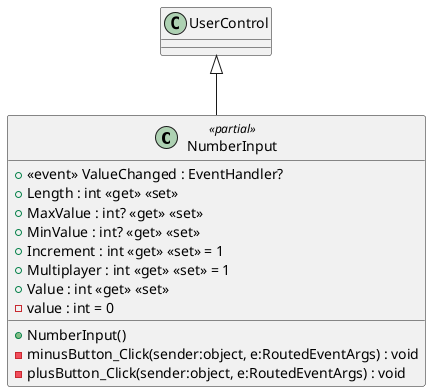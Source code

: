 @startuml
class NumberInput <<partial>> {
    +  <<event>> ValueChanged : EventHandler? 
    + Length : int <<get>> <<set>>
    + MaxValue : int? <<get>> <<set>>
    + MinValue : int? <<get>> <<set>>
    + Increment : int <<get>> <<set>> = 1
    + Multiplayer : int <<get>> <<set>> = 1
    + Value : int <<get>> <<set>>
    - value : int = 0
    + NumberInput()
    - minusButton_Click(sender:object, e:RoutedEventArgs) : void
    - plusButton_Click(sender:object, e:RoutedEventArgs) : void
}
UserControl <|-- NumberInput
@enduml
